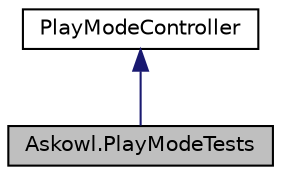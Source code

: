 digraph "Askowl.PlayModeTests"
{
 // INTERACTIVE_SVG=YES
  edge [fontname="Helvetica",fontsize="10",labelfontname="Helvetica",labelfontsize="10"];
  node [fontname="Helvetica",fontsize="10",shape=record];
  Node2 [label="Askowl.PlayModeTests",height=0.2,width=0.4,color="black", fillcolor="grey75", style="filled", fontcolor="black"];
  Node3 -> Node2 [dir="back",color="midnightblue",fontsize="10",style="solid",fontname="Helvetica"];
  Node3 [label="PlayModeController",height=0.2,width=0.4,color="black", fillcolor="white", style="filled",URL="$class_askowl_1_1_play_mode_controller.html",tooltip="Control a running scene (skeleton implementation) "];
}

